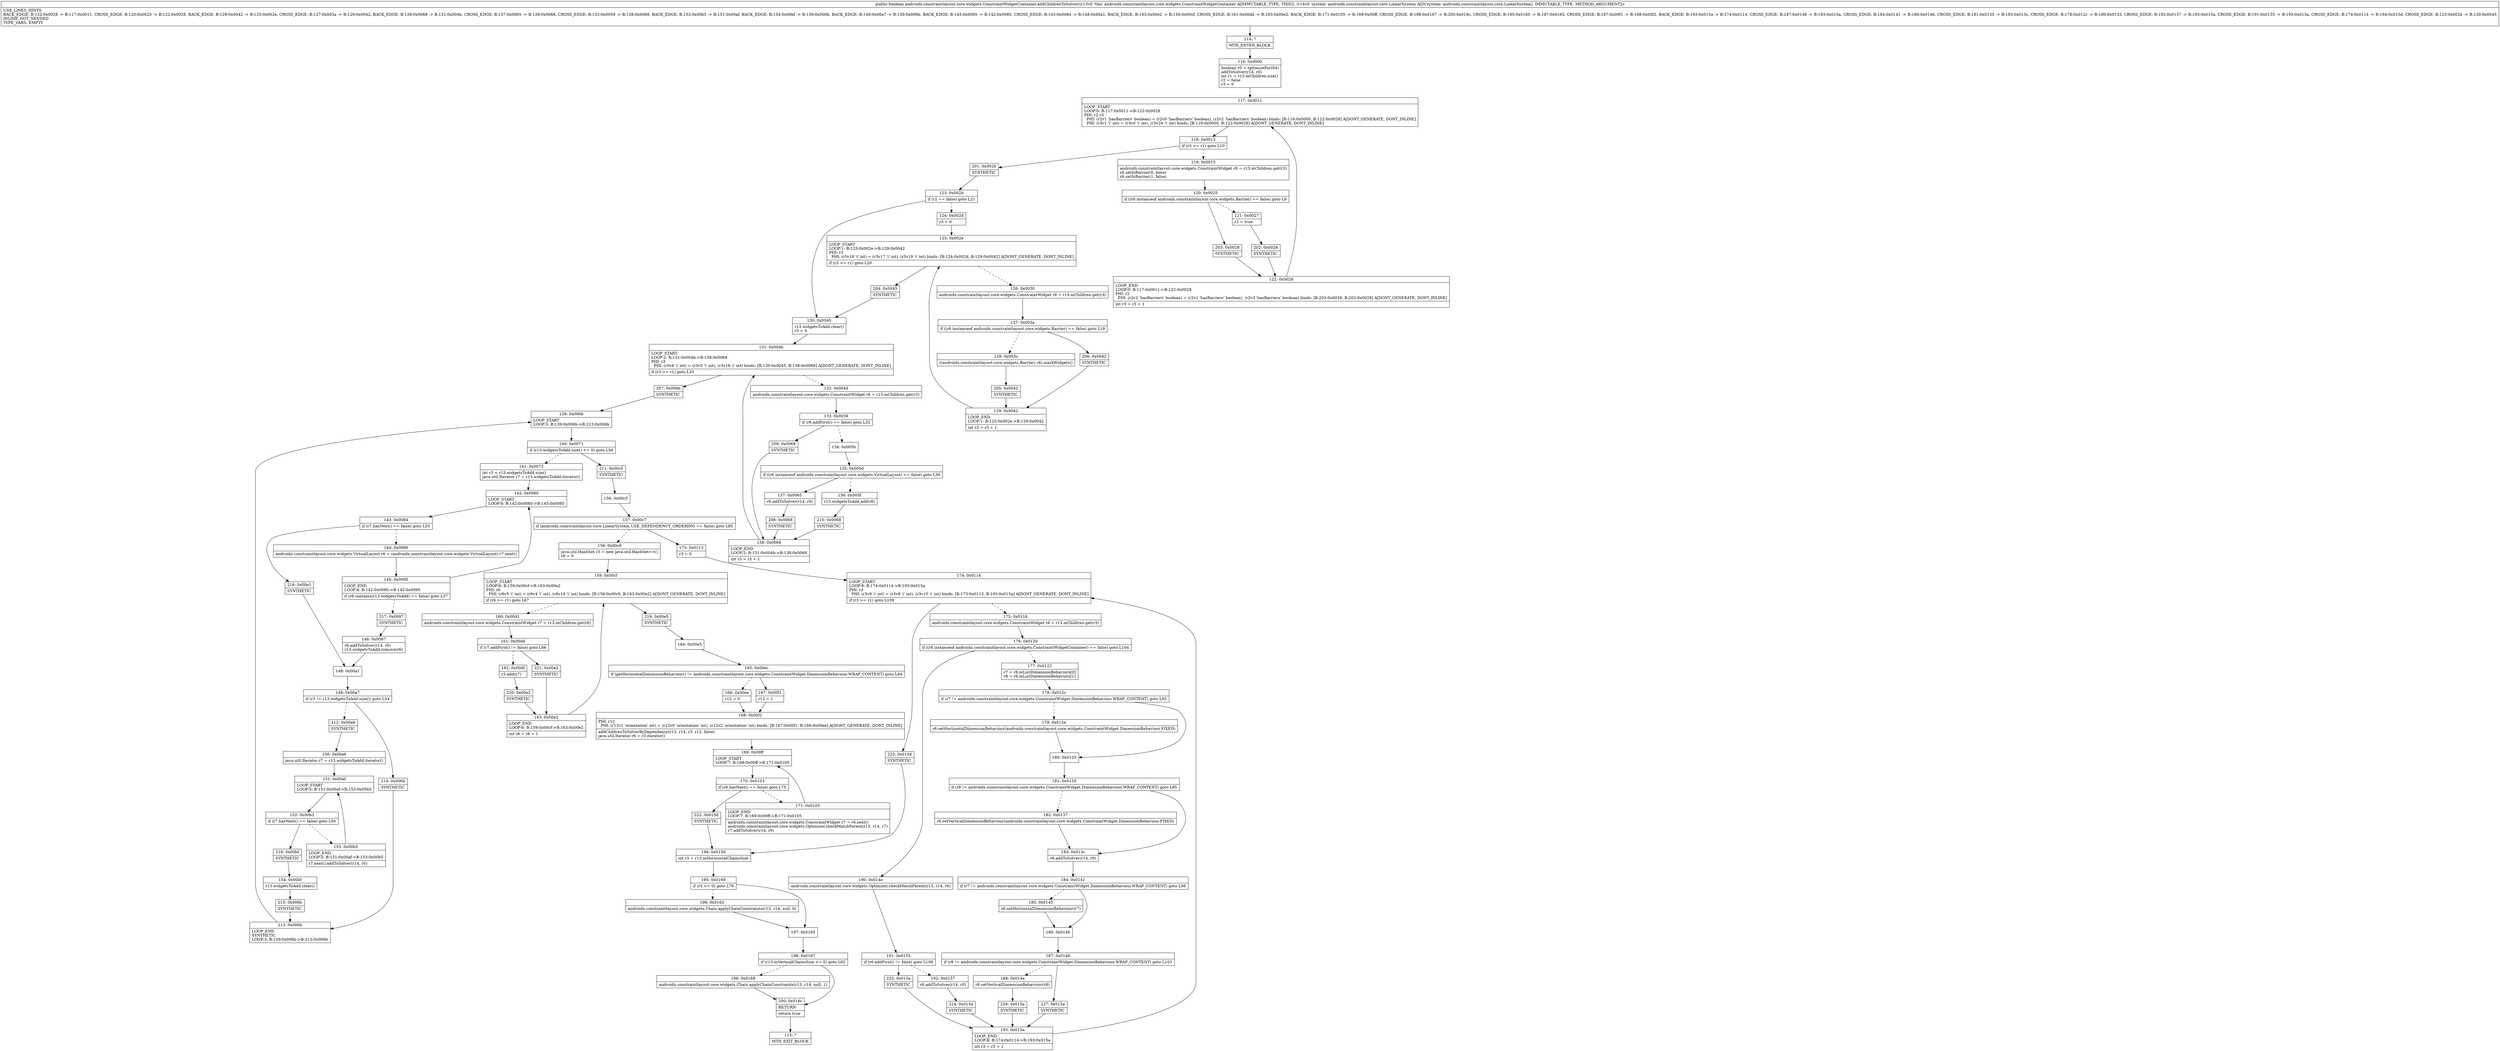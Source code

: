 digraph "CFG forandroidx.constraintlayout.core.widgets.ConstraintWidgetContainer.addChildrenToSolver(Landroidx\/constraintlayout\/core\/LinearSystem;)Z" {
Node_114 [shape=record,label="{114\:\ ?|MTH_ENTER_BLOCK\l}"];
Node_116 [shape=record,label="{116\:\ 0x0000|boolean r0 = optimizeFor(64)\laddToSolver(r14, r0)\lint r1 = r13.mChildren.size()\lr2 = false\lr3 = 0\l}"];
Node_117 [shape=record,label="{117\:\ 0x0011|LOOP_START\lLOOP:0: B:117:0x0011\-\>B:122:0x0028\lPHI: r2 r3 \l  PHI: (r2v1 'hasBarriers' boolean) = (r2v0 'hasBarriers' boolean), (r2v2 'hasBarriers' boolean) binds: [B:116:0x0000, B:122:0x0028] A[DONT_GENERATE, DONT_INLINE]\l  PHI: (r3v1 'i' int) = (r3v0 'i' int), (r3v20 'i' int) binds: [B:116:0x0000, B:122:0x0028] A[DONT_GENERATE, DONT_INLINE]\l}"];
Node_118 [shape=record,label="{118\:\ 0x0013|if (r3 \>= r1) goto L10\l}"];
Node_119 [shape=record,label="{119\:\ 0x0015|androidx.constraintlayout.core.widgets.ConstraintWidget r6 = r13.mChildren.get(r3)\lr6.setInBarrier(0, false)\lr6.setInBarrier(1, false)\l}"];
Node_120 [shape=record,label="{120\:\ 0x0025|if ((r6 instanceof androidx.constraintlayout.core.widgets.Barrier) == false) goto L9\l}"];
Node_121 [shape=record,label="{121\:\ 0x0027|r2 = true\l}"];
Node_202 [shape=record,label="{202\:\ 0x0028|SYNTHETIC\l}"];
Node_122 [shape=record,label="{122\:\ 0x0028|LOOP_END\lLOOP:0: B:117:0x0011\-\>B:122:0x0028\lPHI: r2 \l  PHI: (r2v2 'hasBarriers' boolean) = (r2v1 'hasBarriers' boolean), (r2v3 'hasBarriers' boolean) binds: [B:203:0x0028, B:202:0x0028] A[DONT_GENERATE, DONT_INLINE]\l|int r3 = r3 + 1\l}"];
Node_203 [shape=record,label="{203\:\ 0x0028|SYNTHETIC\l}"];
Node_201 [shape=record,label="{201\:\ 0x002b|SYNTHETIC\l}"];
Node_123 [shape=record,label="{123\:\ 0x002b|if (r2 == false) goto L21\l}"];
Node_124 [shape=record,label="{124\:\ 0x002d|r3 = 0\l}"];
Node_125 [shape=record,label="{125\:\ 0x002e|LOOP_START\lLOOP:1: B:125:0x002e\-\>B:129:0x0042\lPHI: r3 \l  PHI: (r3v18 'i' int) = (r3v17 'i' int), (r3v19 'i' int) binds: [B:124:0x002d, B:129:0x0042] A[DONT_GENERATE, DONT_INLINE]\l|if (r3 \>= r1) goto L20\l}"];
Node_126 [shape=record,label="{126\:\ 0x0030|androidx.constraintlayout.core.widgets.ConstraintWidget r6 = r13.mChildren.get(r3)\l}"];
Node_127 [shape=record,label="{127\:\ 0x003a|if ((r6 instanceof androidx.constraintlayout.core.widgets.Barrier) == false) goto L19\l}"];
Node_128 [shape=record,label="{128\:\ 0x003c|((androidx.constraintlayout.core.widgets.Barrier) r6).markWidgets()\l}"];
Node_205 [shape=record,label="{205\:\ 0x0042|SYNTHETIC\l}"];
Node_129 [shape=record,label="{129\:\ 0x0042|LOOP_END\lLOOP:1: B:125:0x002e\-\>B:129:0x0042\l|int r3 = r3 + 1\l}"];
Node_206 [shape=record,label="{206\:\ 0x0042|SYNTHETIC\l}"];
Node_204 [shape=record,label="{204\:\ 0x0045|SYNTHETIC\l}"];
Node_130 [shape=record,label="{130\:\ 0x0045|r13.widgetsToAdd.clear()\lr3 = 0\l}"];
Node_131 [shape=record,label="{131\:\ 0x004b|LOOP_START\lLOOP:2: B:131:0x004b\-\>B:138:0x0068\lPHI: r3 \l  PHI: (r3v4 'i' int) = (r3v3 'i' int), (r3v16 'i' int) binds: [B:130:0x0045, B:138:0x0068] A[DONT_GENERATE, DONT_INLINE]\l|if (r3 \>= r1) goto L33\l}"];
Node_132 [shape=record,label="{132\:\ 0x004d|androidx.constraintlayout.core.widgets.ConstraintWidget r6 = r13.mChildren.get(r3)\l}"];
Node_133 [shape=record,label="{133\:\ 0x0059|if (r6.addFirst() == false) goto L32\l}"];
Node_134 [shape=record,label="{134\:\ 0x005b}"];
Node_135 [shape=record,label="{135\:\ 0x005d|if ((r6 instanceof androidx.constraintlayout.core.widgets.VirtualLayout) == false) goto L30\l}"];
Node_136 [shape=record,label="{136\:\ 0x005f|r13.widgetsToAdd.add(r6)\l}"];
Node_210 [shape=record,label="{210\:\ 0x0068|SYNTHETIC\l}"];
Node_138 [shape=record,label="{138\:\ 0x0068|LOOP_END\lLOOP:2: B:131:0x004b\-\>B:138:0x0068\l|int r3 = r3 + 1\l}"];
Node_137 [shape=record,label="{137\:\ 0x0065|r6.addToSolver(r14, r0)\l}"];
Node_208 [shape=record,label="{208\:\ 0x0068|SYNTHETIC\l}"];
Node_209 [shape=record,label="{209\:\ 0x0068|SYNTHETIC\l}"];
Node_207 [shape=record,label="{207\:\ 0x006b|SYNTHETIC\l}"];
Node_139 [shape=record,label="{139\:\ 0x006b|LOOP_START\lLOOP:3: B:139:0x006b\-\>B:213:0x006b\l}"];
Node_140 [shape=record,label="{140\:\ 0x0071|if (r13.widgetsToAdd.size() \<= 0) goto L56\l}"];
Node_141 [shape=record,label="{141\:\ 0x0073|int r3 = r13.widgetsToAdd.size()\ljava.util.Iterator r7 = r13.widgetsToAdd.iterator()\l}"];
Node_142 [shape=record,label="{142\:\ 0x0080|LOOP_START\lLOOP:4: B:142:0x0080\-\>B:145:0x0095\l}"];
Node_143 [shape=record,label="{143\:\ 0x0084|if (r7.hasNext() == false) goto L55\l}"];
Node_144 [shape=record,label="{144\:\ 0x0086|androidx.constraintlayout.core.widgets.VirtualLayout r6 = (androidx.constraintlayout.core.widgets.VirtualLayout) r7.next()\l}"];
Node_145 [shape=record,label="{145\:\ 0x0095|LOOP_END\lLOOP:4: B:142:0x0080\-\>B:145:0x0095\l|if (r6.contains(r13.widgetsToAdd) == false) goto L37\l}"];
Node_217 [shape=record,label="{217\:\ 0x0097|SYNTHETIC\l}"];
Node_146 [shape=record,label="{146\:\ 0x0097|r6.addToSolver(r14, r0)\lr13.widgetsToAdd.remove(r6)\l}"];
Node_148 [shape=record,label="{148\:\ 0x00a1}"];
Node_149 [shape=record,label="{149\:\ 0x00a7|if (r3 != r13.widgetsToAdd.size()) goto L54\l}"];
Node_212 [shape=record,label="{212\:\ 0x00a9|SYNTHETIC\l}"];
Node_150 [shape=record,label="{150\:\ 0x00a9|java.util.Iterator r7 = r13.widgetsToAdd.iterator()\l}"];
Node_151 [shape=record,label="{151\:\ 0x00af|LOOP_START\lLOOP:5: B:151:0x00af\-\>B:153:0x00b5\l}"];
Node_152 [shape=record,label="{152\:\ 0x00b3|if (r7.hasNext() == false) goto L50\l}"];
Node_153 [shape=record,label="{153\:\ 0x00b5|LOOP_END\lLOOP:5: B:151:0x00af\-\>B:153:0x00b5\l|r7.next().addToSolver(r14, r0)\l}"];
Node_218 [shape=record,label="{218\:\ 0x00bf|SYNTHETIC\l}"];
Node_154 [shape=record,label="{154\:\ 0x00bf|r13.widgetsToAdd.clear()\l}"];
Node_215 [shape=record,label="{215\:\ 0x006b|SYNTHETIC\l}"];
Node_213 [shape=record,label="{213\:\ 0x006b|LOOP_END\lSYNTHETIC\lLOOP:3: B:139:0x006b\-\>B:213:0x006b\l}"];
Node_214 [shape=record,label="{214\:\ 0x006b|SYNTHETIC\l}"];
Node_216 [shape=record,label="{216\:\ 0x00a1|SYNTHETIC\l}"];
Node_211 [shape=record,label="{211\:\ 0x00c5|SYNTHETIC\l}"];
Node_156 [shape=record,label="{156\:\ 0x00c5}"];
Node_157 [shape=record,label="{157\:\ 0x00c7|if (androidx.constraintlayout.core.LinearSystem.USE_DEPENDENCY_ORDERING == false) goto L85\l}"];
Node_158 [shape=record,label="{158\:\ 0x00c9|java.util.HashSet r3 = new java.util.HashSet\<\>()\lr6 = 0\l}"];
Node_159 [shape=record,label="{159\:\ 0x00cf|LOOP_START\lLOOP:6: B:159:0x00cf\-\>B:163:0x00e2\lPHI: r6 \l  PHI: (r6v5 'i' int) = (r6v4 'i' int), (r6v10 'i' int) binds: [B:158:0x00c9, B:163:0x00e2] A[DONT_GENERATE, DONT_INLINE]\l|if (r6 \>= r1) goto L67\l}"];
Node_160 [shape=record,label="{160\:\ 0x00d1|androidx.constraintlayout.core.widgets.ConstraintWidget r7 = r13.mChildren.get(r6)\l}"];
Node_161 [shape=record,label="{161\:\ 0x00dd|if (r7.addFirst() != false) goto L66\l}"];
Node_162 [shape=record,label="{162\:\ 0x00df|r3.add(r7)\l}"];
Node_220 [shape=record,label="{220\:\ 0x00e2|SYNTHETIC\l}"];
Node_163 [shape=record,label="{163\:\ 0x00e2|LOOP_END\lLOOP:6: B:159:0x00cf\-\>B:163:0x00e2\l|int r6 = r6 + 1\l}"];
Node_221 [shape=record,label="{221\:\ 0x00e2|SYNTHETIC\l}"];
Node_219 [shape=record,label="{219\:\ 0x00e5|SYNTHETIC\l}"];
Node_164 [shape=record,label="{164\:\ 0x00e5}"];
Node_165 [shape=record,label="{165\:\ 0x00ec|if (getHorizontalDimensionBehaviour() != androidx.constraintlayout.core.widgets.ConstraintWidget.DimensionBehaviour.WRAP_CONTENT) goto L84\l}"];
Node_166 [shape=record,label="{166\:\ 0x00ee|r12 = 0\l}"];
Node_168 [shape=record,label="{168\:\ 0x00f2|PHI: r12 \l  PHI: (r12v1 'orientation' int) = (r12v0 'orientation' int), (r12v2 'orientation' int) binds: [B:167:0x00f1, B:166:0x00ee] A[DONT_GENERATE, DONT_INLINE]\l|addChildrenToSolverByDependency(r13, r14, r3, r12, false)\ljava.util.Iterator r6 = r3.iterator()\l}"];
Node_169 [shape=record,label="{169\:\ 0x00ff|LOOP_START\lLOOP:7: B:169:0x00ff\-\>B:171:0x0105\l}"];
Node_170 [shape=record,label="{170\:\ 0x0103|if (r6.hasNext() == false) goto L75\l}"];
Node_171 [shape=record,label="{171\:\ 0x0105|LOOP_END\lLOOP:7: B:169:0x00ff\-\>B:171:0x0105\l|androidx.constraintlayout.core.widgets.ConstraintWidget r7 = r6.next()\landroidx.constraintlayout.core.widgets.Optimizer.checkMatchParent(r13, r14, r7)\lr7.addToSolver(r14, r0)\l}"];
Node_222 [shape=record,label="{222\:\ 0x015d|SYNTHETIC\l}"];
Node_194 [shape=record,label="{194\:\ 0x015d|int r3 = r13.mHorizontalChainsSize\l}"];
Node_195 [shape=record,label="{195\:\ 0x0160|if (r3 \<= 0) goto L79\l}"];
Node_196 [shape=record,label="{196\:\ 0x0162|androidx.constraintlayout.core.widgets.Chain.applyChainConstraints(r13, r14, null, 0)\l}"];
Node_197 [shape=record,label="{197\:\ 0x0165}"];
Node_198 [shape=record,label="{198\:\ 0x0167|if (r13.mVerticalChainsSize \<= 0) goto L82\l}"];
Node_199 [shape=record,label="{199\:\ 0x0169|androidx.constraintlayout.core.widgets.Chain.applyChainConstraints(r13, r14, null, 1)\l}"];
Node_200 [shape=record,label="{200\:\ 0x016c|RETURN\l|return true\l}"];
Node_115 [shape=record,label="{115\:\ ?|MTH_EXIT_BLOCK\l}"];
Node_167 [shape=record,label="{167\:\ 0x00f1|r12 = 1\l}"];
Node_173 [shape=record,label="{173\:\ 0x0113|r3 = 0\l}"];
Node_174 [shape=record,label="{174\:\ 0x0114|LOOP_START\lLOOP:8: B:174:0x0114\-\>B:193:0x015a\lPHI: r3 \l  PHI: (r3v9 'i' int) = (r3v8 'i' int), (r3v10 'i' int) binds: [B:173:0x0113, B:193:0x015a] A[DONT_GENERATE, DONT_INLINE]\l|if (r3 \>= r1) goto L109\l}"];
Node_175 [shape=record,label="{175\:\ 0x0116|androidx.constraintlayout.core.widgets.ConstraintWidget r6 = r13.mChildren.get(r3)\l}"];
Node_176 [shape=record,label="{176\:\ 0x0120|if ((r6 instanceof androidx.constraintlayout.core.widgets.ConstraintWidgetContainer) == false) goto L104\l}"];
Node_177 [shape=record,label="{177\:\ 0x0122|r7 = r6.mListDimensionBehaviors[0]\lr8 = r6.mListDimensionBehaviors[1]\l}"];
Node_178 [shape=record,label="{178\:\ 0x012c|if (r7 != androidx.constraintlayout.core.widgets.ConstraintWidget.DimensionBehaviour.WRAP_CONTENT) goto L92\l}"];
Node_179 [shape=record,label="{179\:\ 0x012e|r6.setHorizontalDimensionBehaviour(androidx.constraintlayout.core.widgets.ConstraintWidget.DimensionBehaviour.FIXED)\l}"];
Node_180 [shape=record,label="{180\:\ 0x0133}"];
Node_181 [shape=record,label="{181\:\ 0x0135|if (r8 != androidx.constraintlayout.core.widgets.ConstraintWidget.DimensionBehaviour.WRAP_CONTENT) goto L95\l}"];
Node_182 [shape=record,label="{182\:\ 0x0137|r6.setVerticalDimensionBehaviour(androidx.constraintlayout.core.widgets.ConstraintWidget.DimensionBehaviour.FIXED)\l}"];
Node_183 [shape=record,label="{183\:\ 0x013c|r6.addToSolver(r14, r0)\l}"];
Node_184 [shape=record,label="{184\:\ 0x0141|if (r7 != androidx.constraintlayout.core.widgets.ConstraintWidget.DimensionBehaviour.WRAP_CONTENT) goto L98\l}"];
Node_185 [shape=record,label="{185\:\ 0x0143|r6.setHorizontalDimensionBehaviour(r7)\l}"];
Node_186 [shape=record,label="{186\:\ 0x0146}"];
Node_187 [shape=record,label="{187\:\ 0x0148|if (r8 != androidx.constraintlayout.core.widgets.ConstraintWidget.DimensionBehaviour.WRAP_CONTENT) goto L103\l}"];
Node_188 [shape=record,label="{188\:\ 0x014a|r6.setVerticalDimensionBehaviour(r8)\l}"];
Node_226 [shape=record,label="{226\:\ 0x015a|SYNTHETIC\l}"];
Node_193 [shape=record,label="{193\:\ 0x015a|LOOP_END\lLOOP:8: B:174:0x0114\-\>B:193:0x015a\l|int r3 = r3 + 1\l}"];
Node_227 [shape=record,label="{227\:\ 0x015a|SYNTHETIC\l}"];
Node_190 [shape=record,label="{190\:\ 0x014e|androidx.constraintlayout.core.widgets.Optimizer.checkMatchParent(r13, r14, r6)\l}"];
Node_191 [shape=record,label="{191\:\ 0x0155|if (r6.addFirst() != false) goto L108\l}"];
Node_192 [shape=record,label="{192\:\ 0x0157|r6.addToSolver(r14, r0)\l}"];
Node_224 [shape=record,label="{224\:\ 0x015a|SYNTHETIC\l}"];
Node_225 [shape=record,label="{225\:\ 0x015a|SYNTHETIC\l}"];
Node_223 [shape=record,label="{223\:\ 0x015d|SYNTHETIC\l}"];
MethodNode[shape=record,label="{public boolean androidx.constraintlayout.core.widgets.ConstraintWidgetContainer.addChildrenToSolver((r13v0 'this' androidx.constraintlayout.core.widgets.ConstraintWidgetContainer A[IMMUTABLE_TYPE, THIS]), (r14v0 'system' androidx.constraintlayout.core.LinearSystem A[D('system' androidx.constraintlayout.core.LinearSystem), IMMUTABLE_TYPE, METHOD_ARGUMENT]))  | USE_LINES_HINTS\lBACK_EDGE: B:122:0x0028 \-\> B:117:0x0011, CROSS_EDGE: B:120:0x0025 \-\> B:122:0x0028, BACK_EDGE: B:129:0x0042 \-\> B:125:0x002e, CROSS_EDGE: B:127:0x003a \-\> B:129:0x0042, BACK_EDGE: B:138:0x0068 \-\> B:131:0x004b, CROSS_EDGE: B:137:0x0065 \-\> B:138:0x0068, CROSS_EDGE: B:133:0x0059 \-\> B:138:0x0068, BACK_EDGE: B:153:0x00b5 \-\> B:151:0x00af, BACK_EDGE: B:154:0x00bf \-\> B:139:0x006b, BACK_EDGE: B:149:0x00a7 \-\> B:139:0x006b, BACK_EDGE: B:145:0x0095 \-\> B:142:0x0080, CROSS_EDGE: B:143:0x0084 \-\> B:148:0x00a1, BACK_EDGE: B:163:0x00e2 \-\> B:159:0x00cf, CROSS_EDGE: B:161:0x00dd \-\> B:163:0x00e2, BACK_EDGE: B:171:0x0105 \-\> B:169:0x00ff, CROSS_EDGE: B:198:0x0167 \-\> B:200:0x016c, CROSS_EDGE: B:195:0x0160 \-\> B:197:0x0165, CROSS_EDGE: B:167:0x00f1 \-\> B:168:0x00f2, BACK_EDGE: B:193:0x015a \-\> B:174:0x0114, CROSS_EDGE: B:187:0x0148 \-\> B:193:0x015a, CROSS_EDGE: B:184:0x0141 \-\> B:186:0x0146, CROSS_EDGE: B:181:0x0135 \-\> B:183:0x013c, CROSS_EDGE: B:178:0x012c \-\> B:180:0x0133, CROSS_EDGE: B:192:0x0157 \-\> B:193:0x015a, CROSS_EDGE: B:191:0x0155 \-\> B:193:0x015a, CROSS_EDGE: B:174:0x0114 \-\> B:194:0x015d, CROSS_EDGE: B:123:0x002b \-\> B:130:0x0045\lINLINE_NOT_NEEDED\lTYPE_VARS: EMPTY\l}"];
MethodNode -> Node_114;Node_114 -> Node_116;
Node_116 -> Node_117;
Node_117 -> Node_118;
Node_118 -> Node_119[style=dashed];
Node_118 -> Node_201;
Node_119 -> Node_120;
Node_120 -> Node_121[style=dashed];
Node_120 -> Node_203;
Node_121 -> Node_202;
Node_202 -> Node_122;
Node_122 -> Node_117;
Node_203 -> Node_122;
Node_201 -> Node_123;
Node_123 -> Node_124[style=dashed];
Node_123 -> Node_130;
Node_124 -> Node_125;
Node_125 -> Node_126[style=dashed];
Node_125 -> Node_204;
Node_126 -> Node_127;
Node_127 -> Node_128[style=dashed];
Node_127 -> Node_206;
Node_128 -> Node_205;
Node_205 -> Node_129;
Node_129 -> Node_125;
Node_206 -> Node_129;
Node_204 -> Node_130;
Node_130 -> Node_131;
Node_131 -> Node_132[style=dashed];
Node_131 -> Node_207;
Node_132 -> Node_133;
Node_133 -> Node_134[style=dashed];
Node_133 -> Node_209;
Node_134 -> Node_135;
Node_135 -> Node_136[style=dashed];
Node_135 -> Node_137;
Node_136 -> Node_210;
Node_210 -> Node_138;
Node_138 -> Node_131;
Node_137 -> Node_208;
Node_208 -> Node_138;
Node_209 -> Node_138;
Node_207 -> Node_139;
Node_139 -> Node_140;
Node_140 -> Node_141[style=dashed];
Node_140 -> Node_211;
Node_141 -> Node_142;
Node_142 -> Node_143;
Node_143 -> Node_144[style=dashed];
Node_143 -> Node_216;
Node_144 -> Node_145;
Node_145 -> Node_142;
Node_145 -> Node_217[style=dashed];
Node_217 -> Node_146;
Node_146 -> Node_148;
Node_148 -> Node_149;
Node_149 -> Node_212[style=dashed];
Node_149 -> Node_214;
Node_212 -> Node_150;
Node_150 -> Node_151;
Node_151 -> Node_152;
Node_152 -> Node_153[style=dashed];
Node_152 -> Node_218;
Node_153 -> Node_151;
Node_218 -> Node_154;
Node_154 -> Node_215;
Node_215 -> Node_213;
Node_213 -> Node_139;
Node_214 -> Node_213;
Node_216 -> Node_148;
Node_211 -> Node_156;
Node_156 -> Node_157;
Node_157 -> Node_158[style=dashed];
Node_157 -> Node_173;
Node_158 -> Node_159;
Node_159 -> Node_160[style=dashed];
Node_159 -> Node_219;
Node_160 -> Node_161;
Node_161 -> Node_162[style=dashed];
Node_161 -> Node_221;
Node_162 -> Node_220;
Node_220 -> Node_163;
Node_163 -> Node_159;
Node_221 -> Node_163;
Node_219 -> Node_164;
Node_164 -> Node_165;
Node_165 -> Node_166[style=dashed];
Node_165 -> Node_167;
Node_166 -> Node_168;
Node_168 -> Node_169;
Node_169 -> Node_170;
Node_170 -> Node_171[style=dashed];
Node_170 -> Node_222;
Node_171 -> Node_169;
Node_222 -> Node_194;
Node_194 -> Node_195;
Node_195 -> Node_196[style=dashed];
Node_195 -> Node_197;
Node_196 -> Node_197;
Node_197 -> Node_198;
Node_198 -> Node_199[style=dashed];
Node_198 -> Node_200;
Node_199 -> Node_200;
Node_200 -> Node_115;
Node_167 -> Node_168;
Node_173 -> Node_174;
Node_174 -> Node_175[style=dashed];
Node_174 -> Node_223;
Node_175 -> Node_176;
Node_176 -> Node_177[style=dashed];
Node_176 -> Node_190;
Node_177 -> Node_178;
Node_178 -> Node_179[style=dashed];
Node_178 -> Node_180;
Node_179 -> Node_180;
Node_180 -> Node_181;
Node_181 -> Node_182[style=dashed];
Node_181 -> Node_183;
Node_182 -> Node_183;
Node_183 -> Node_184;
Node_184 -> Node_185[style=dashed];
Node_184 -> Node_186;
Node_185 -> Node_186;
Node_186 -> Node_187;
Node_187 -> Node_188[style=dashed];
Node_187 -> Node_227;
Node_188 -> Node_226;
Node_226 -> Node_193;
Node_193 -> Node_174;
Node_227 -> Node_193;
Node_190 -> Node_191;
Node_191 -> Node_192[style=dashed];
Node_191 -> Node_225;
Node_192 -> Node_224;
Node_224 -> Node_193;
Node_225 -> Node_193;
Node_223 -> Node_194;
}

